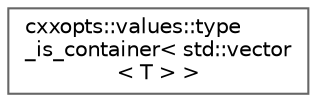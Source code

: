 digraph "Graphical Class Hierarchy"
{
 // LATEX_PDF_SIZE
  bgcolor="transparent";
  edge [fontname=Helvetica,fontsize=10,labelfontname=Helvetica,labelfontsize=10];
  node [fontname=Helvetica,fontsize=10,shape=box,height=0.2,width=0.4];
  rankdir="LR";
  Node0 [id="Node000000",label="cxxopts::values::type\l_is_container\< std::vector\l\< T \> \>",height=0.2,width=0.4,color="grey40", fillcolor="white", style="filled",URL="$structcxxopts_1_1values_1_1type__is__container_3_01std_1_1vector_3_01_t_01_4_01_4.html",tooltip=" "];
}
